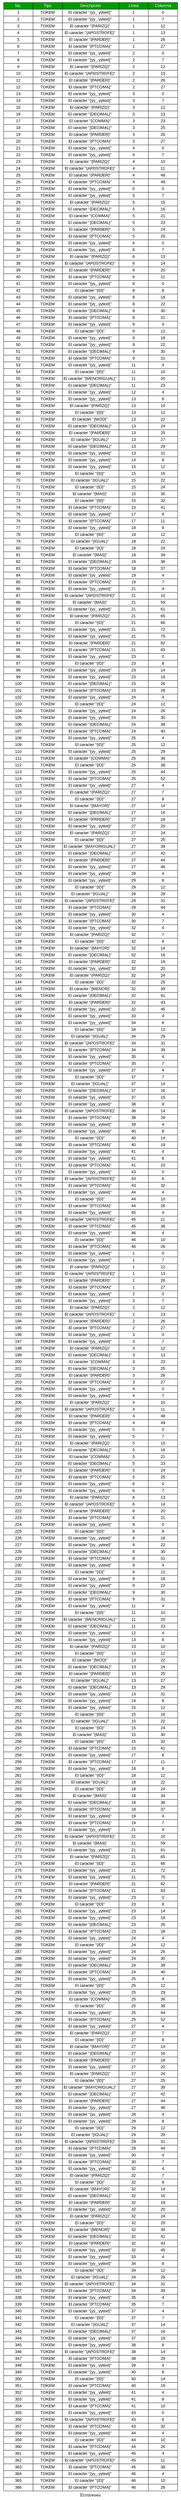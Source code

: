 digraph Tokems {node[shape=none fontname="Arial"];label="Erroreses";table[label=<<table border="0" cellborder="1" cellspacing="0" cellpadding="3"><tr><td bgcolor="#009900" width="100"><font color="#FFFFFF">No.</font></td><td bgcolor="#009900" width="100"><font color="#FFFFFF">Tipo</font></td><td bgcolor="#009900" width="100"><font color="#FFFFFF">Descripción</font></td><td bgcolor="#009900" width="100"><font color="#FFFFFF">Línea</font></td><td bgcolor="#009900" width="100"><font color="#FFFFFF">Columna</font></td></tr> <tr><td bgcolor="white">1</td><td bgcolor="white">TOKEM</td><td bgcolor="white">El caracter "{yy_.yytext}" </td><td bgcolor="white">1</td><td bgcolor="white">0</td></tr>
<tr><td bgcolor="white">2</td><td bgcolor="white">TOKEM</td><td bgcolor="white">El caracter "{yy_.yytext}" </td><td bgcolor="white">1</td><td bgcolor="white">7</td></tr>
<tr><td bgcolor="white">3</td><td bgcolor="white">TOKEM</td><td bgcolor="white">El caracter "{PARIZQ}" </td><td bgcolor="white">1</td><td bgcolor="white">12</td></tr>
<tr><td bgcolor="white">4</td><td bgcolor="white">TOKEM</td><td bgcolor="white">El caracter "{APOSTROFE}" </td><td bgcolor="white">1</td><td bgcolor="white">13</td></tr>
<tr><td bgcolor="white">5</td><td bgcolor="white">TOKEM</td><td bgcolor="white">El caracter "{PARDER}" </td><td bgcolor="white">1</td><td bgcolor="white">26</td></tr>
<tr><td bgcolor="white">6</td><td bgcolor="white">TOKEM</td><td bgcolor="white">El caracter "{PTCOMA}" </td><td bgcolor="white">1</td><td bgcolor="white">27</td></tr>
<tr><td bgcolor="white">7</td><td bgcolor="white">TOKEM</td><td bgcolor="white">El caracter "{yy_.yytext}" </td><td bgcolor="white">2</td><td bgcolor="white">0</td></tr>
<tr><td bgcolor="white">8</td><td bgcolor="white">TOKEM</td><td bgcolor="white">El caracter "{yy_.yytext}" </td><td bgcolor="white">2</td><td bgcolor="white">7</td></tr>
<tr><td bgcolor="white">9</td><td bgcolor="white">TOKEM</td><td bgcolor="white">El caracter "{PARIZQ}" </td><td bgcolor="white">2</td><td bgcolor="white">12</td></tr>
<tr><td bgcolor="white">10</td><td bgcolor="white">TOKEM</td><td bgcolor="white">El caracter "{APOSTROFE}" </td><td bgcolor="white">2</td><td bgcolor="white">13</td></tr>
<tr><td bgcolor="white">11</td><td bgcolor="white">TOKEM</td><td bgcolor="white">El caracter "{PARDER}" </td><td bgcolor="white">2</td><td bgcolor="white">26</td></tr>
<tr><td bgcolor="white">12</td><td bgcolor="white">TOKEM</td><td bgcolor="white">El caracter "{PTCOMA}" </td><td bgcolor="white">2</td><td bgcolor="white">27</td></tr>
<tr><td bgcolor="white">13</td><td bgcolor="white">TOKEM</td><td bgcolor="white">El caracter "{yy_.yytext}" </td><td bgcolor="white">3</td><td bgcolor="white">0</td></tr>
<tr><td bgcolor="white">14</td><td bgcolor="white">TOKEM</td><td bgcolor="white">El caracter "{yy_.yytext}" </td><td bgcolor="white">3</td><td bgcolor="white">7</td></tr>
<tr><td bgcolor="white">15</td><td bgcolor="white">TOKEM</td><td bgcolor="white">El caracter "{PARIZQ}" </td><td bgcolor="white">3</td><td bgcolor="white">12</td></tr>
<tr><td bgcolor="white">16</td><td bgcolor="white">TOKEM</td><td bgcolor="white">El caracter "{DECIMAL}" </td><td bgcolor="white">3</td><td bgcolor="white">13</td></tr>
<tr><td bgcolor="white">17</td><td bgcolor="white">TOKEM</td><td bgcolor="white">El caracter "{COMMA}" </td><td bgcolor="white">3</td><td bgcolor="white">23</td></tr>
<tr><td bgcolor="white">18</td><td bgcolor="white">TOKEM</td><td bgcolor="white">El caracter "{DECIMAL}" </td><td bgcolor="white">3</td><td bgcolor="white">25</td></tr>
<tr><td bgcolor="white">19</td><td bgcolor="white">TOKEM</td><td bgcolor="white">El caracter "{PARDER}" </td><td bgcolor="white">3</td><td bgcolor="white">26</td></tr>
<tr><td bgcolor="white">20</td><td bgcolor="white">TOKEM</td><td bgcolor="white">El caracter "{PTCOMA}" </td><td bgcolor="white">3</td><td bgcolor="white">27</td></tr>
<tr><td bgcolor="white">21</td><td bgcolor="white">TOKEM</td><td bgcolor="white">El caracter "{yy_.yytext}" </td><td bgcolor="white">4</td><td bgcolor="white">0</td></tr>
<tr><td bgcolor="white">22</td><td bgcolor="white">TOKEM</td><td bgcolor="white">El caracter "{yy_.yytext}" </td><td bgcolor="white">4</td><td bgcolor="white">7</td></tr>
<tr><td bgcolor="white">23</td><td bgcolor="white">TOKEM</td><td bgcolor="white">El caracter "{PARIZQ}" </td><td bgcolor="white">4</td><td bgcolor="white">10</td></tr>
<tr><td bgcolor="white">24</td><td bgcolor="white">TOKEM</td><td bgcolor="white">El caracter "{APOSTROFE}" </td><td bgcolor="white">4</td><td bgcolor="white">11</td></tr>
<tr><td bgcolor="white">25</td><td bgcolor="white">TOKEM</td><td bgcolor="white">El caracter "{PARDER}" </td><td bgcolor="white">4</td><td bgcolor="white">48</td></tr>
<tr><td bgcolor="white">26</td><td bgcolor="white">TOKEM</td><td bgcolor="white">El caracter "{PTCOMA}" </td><td bgcolor="white">4</td><td bgcolor="white">49</td></tr>
<tr><td bgcolor="white">27</td><td bgcolor="white">TOKEM</td><td bgcolor="white">El caracter "{yy_.yytext}" </td><td bgcolor="white">5</td><td bgcolor="white">0</td></tr>
<tr><td bgcolor="white">28</td><td bgcolor="white">TOKEM</td><td bgcolor="white">El caracter "{yy_.yytext}" </td><td bgcolor="white">5</td><td bgcolor="white">7</td></tr>
<tr><td bgcolor="white">29</td><td bgcolor="white">TOKEM</td><td bgcolor="white">El caracter "{PARIZQ}" </td><td bgcolor="white">5</td><td bgcolor="white">15</td></tr>
<tr><td bgcolor="white">30</td><td bgcolor="white">TOKEM</td><td bgcolor="white">El caracter "{DECIMAL}" </td><td bgcolor="white">5</td><td bgcolor="white">16</td></tr>
<tr><td bgcolor="white">31</td><td bgcolor="white">TOKEM</td><td bgcolor="white">El caracter "{COMMA}" </td><td bgcolor="white">5</td><td bgcolor="white">21</td></tr>
<tr><td bgcolor="white">32</td><td bgcolor="white">TOKEM</td><td bgcolor="white">El caracter "{DECIMAL}" </td><td bgcolor="white">5</td><td bgcolor="white">23</td></tr>
<tr><td bgcolor="white">33</td><td bgcolor="white">TOKEM</td><td bgcolor="white">El caracter "{PARDER}" </td><td bgcolor="white">5</td><td bgcolor="white">24</td></tr>
<tr><td bgcolor="white">34</td><td bgcolor="white">TOKEM</td><td bgcolor="white">El caracter "{PTCOMA}" </td><td bgcolor="white">5</td><td bgcolor="white">25</td></tr>
<tr><td bgcolor="white">35</td><td bgcolor="white">TOKEM</td><td bgcolor="white">El caracter "{yy_.yytext}" </td><td bgcolor="white">6</td><td bgcolor="white">0</td></tr>
<tr><td bgcolor="white">36</td><td bgcolor="white">TOKEM</td><td bgcolor="white">El caracter "{yy_.yytext}" </td><td bgcolor="white">6</td><td bgcolor="white">7</td></tr>
<tr><td bgcolor="white">37</td><td bgcolor="white">TOKEM</td><td bgcolor="white">El caracter "{PARIZQ}" </td><td bgcolor="white">6</td><td bgcolor="white">13</td></tr>
<tr><td bgcolor="white">38</td><td bgcolor="white">TOKEM</td><td bgcolor="white">El caracter "{APOSTROFE}" </td><td bgcolor="white">6</td><td bgcolor="white">14</td></tr>
<tr><td bgcolor="white">39</td><td bgcolor="white">TOKEM</td><td bgcolor="white">El caracter "{PARDER}" </td><td bgcolor="white">6</td><td bgcolor="white">20</td></tr>
<tr><td bgcolor="white">40</td><td bgcolor="white">TOKEM</td><td bgcolor="white">El caracter "{PTCOMA}" </td><td bgcolor="white">6</td><td bgcolor="white">21</td></tr>
<tr><td bgcolor="white">41</td><td bgcolor="white">TOKEM</td><td bgcolor="white">El caracter "{yy_.yytext}" </td><td bgcolor="white">8</td><td bgcolor="white">0</td></tr>
<tr><td bgcolor="white">42</td><td bgcolor="white">TOKEM</td><td bgcolor="white">El caracter "{ID}" </td><td bgcolor="white">8</td><td bgcolor="white">8</td></tr>
<tr><td bgcolor="white">43</td><td bgcolor="white">TOKEM</td><td bgcolor="white">El caracter "{yy_.yytext}" </td><td bgcolor="white">8</td><td bgcolor="white">18</td></tr>
<tr><td bgcolor="white">44</td><td bgcolor="white">TOKEM</td><td bgcolor="white">El caracter "{yy_.yytext}" </td><td bgcolor="white">8</td><td bgcolor="white">22</td></tr>
<tr><td bgcolor="white">45</td><td bgcolor="white">TOKEM</td><td bgcolor="white">El caracter "{DECIMAL}" </td><td bgcolor="white">8</td><td bgcolor="white">30</td></tr>
<tr><td bgcolor="white">46</td><td bgcolor="white">TOKEM</td><td bgcolor="white">El caracter "{PTCOMA}" </td><td bgcolor="white">8</td><td bgcolor="white">31</td></tr>
<tr><td bgcolor="white">47</td><td bgcolor="white">TOKEM</td><td bgcolor="white">El caracter "{yy_.yytext}" </td><td bgcolor="white">9</td><td bgcolor="white">4</td></tr>
<tr><td bgcolor="white">48</td><td bgcolor="white">TOKEM</td><td bgcolor="white">El caracter "{ID}" </td><td bgcolor="white">9</td><td bgcolor="white">12</td></tr>
<tr><td bgcolor="white">49</td><td bgcolor="white">TOKEM</td><td bgcolor="white">El caracter "{yy_.yytext}" </td><td bgcolor="white">9</td><td bgcolor="white">18</td></tr>
<tr><td bgcolor="white">50</td><td bgcolor="white">TOKEM</td><td bgcolor="white">El caracter "{yy_.yytext}" </td><td bgcolor="white">9</td><td bgcolor="white">22</td></tr>
<tr><td bgcolor="white">51</td><td bgcolor="white">TOKEM</td><td bgcolor="white">El caracter "{DECIMAL}" </td><td bgcolor="white">9</td><td bgcolor="white">30</td></tr>
<tr><td bgcolor="white">52</td><td bgcolor="white">TOKEM</td><td bgcolor="white">El caracter "{PTCOMA}" </td><td bgcolor="white">9</td><td bgcolor="white">31</td></tr>
<tr><td bgcolor="white">53</td><td bgcolor="white">TOKEM</td><td bgcolor="white">El caracter "{yy_.yytext}" </td><td bgcolor="white">11</td><td bgcolor="white">4</td></tr>
<tr><td bgcolor="white">54</td><td bgcolor="white">TOKEM</td><td bgcolor="white">El caracter "{ID}" </td><td bgcolor="white">11</td><td bgcolor="white">10</td></tr>
<tr><td bgcolor="white">55</td><td bgcolor="white">TOKEM</td><td bgcolor="white">El caracter "{MENORIGUAL}" </td><td bgcolor="white">11</td><td bgcolor="white">20</td></tr>
<tr><td bgcolor="white">56</td><td bgcolor="white">TOKEM</td><td bgcolor="white">El caracter "{DECIMAL}" </td><td bgcolor="white">11</td><td bgcolor="white">23</td></tr>
<tr><td bgcolor="white">57</td><td bgcolor="white">TOKEM</td><td bgcolor="white">El caracter "{yy_.yytext}" </td><td bgcolor="white">12</td><td bgcolor="white">4</td></tr>
<tr><td bgcolor="white">58</td><td bgcolor="white">TOKEM</td><td bgcolor="white">El caracter "{yy_.yytext}" </td><td bgcolor="white">13</td><td bgcolor="white">8</td></tr>
<tr><td bgcolor="white">59</td><td bgcolor="white">TOKEM</td><td bgcolor="white">El caracter "{PARIZQ}" </td><td bgcolor="white">13</td><td bgcolor="white">10</td></tr>
<tr><td bgcolor="white">60</td><td bgcolor="white">TOKEM</td><td bgcolor="white">El caracter "{ID}" </td><td bgcolor="white">13</td><td bgcolor="white">12</td></tr>
<tr><td bgcolor="white">61</td><td bgcolor="white">TOKEM</td><td bgcolor="white">El caracter "{MOD}" </td><td bgcolor="white">13</td><td bgcolor="white">22</td></tr>
<tr><td bgcolor="white">62</td><td bgcolor="white">TOKEM</td><td bgcolor="white">El caracter "{DECIMAL}" </td><td bgcolor="white">13</td><td bgcolor="white">24</td></tr>
<tr><td bgcolor="white">63</td><td bgcolor="white">TOKEM</td><td bgcolor="white">El caracter "{PARDER}" </td><td bgcolor="white">13</td><td bgcolor="white">25</td></tr>
<tr><td bgcolor="white">64</td><td bgcolor="white">TOKEM</td><td bgcolor="white">El caracter "{IGUAL}" </td><td bgcolor="white">13</td><td bgcolor="white">27</td></tr>
<tr><td bgcolor="white">65</td><td bgcolor="white">TOKEM</td><td bgcolor="white">El caracter "{DECIMAL}" </td><td bgcolor="white">13</td><td bgcolor="white">29</td></tr>
<tr><td bgcolor="white">66</td><td bgcolor="white">TOKEM</td><td bgcolor="white">El caracter "{yy_.yytext}" </td><td bgcolor="white">13</td><td bgcolor="white">31</td></tr>
<tr><td bgcolor="white">67</td><td bgcolor="white">TOKEM</td><td bgcolor="white">El caracter "{yy_.yytext}" </td><td bgcolor="white">14</td><td bgcolor="white">8</td></tr>
<tr><td bgcolor="white">68</td><td bgcolor="white">TOKEM</td><td bgcolor="white">El caracter "{yy_.yytext}" </td><td bgcolor="white">15</td><td bgcolor="white">12</td></tr>
<tr><td bgcolor="white">69</td><td bgcolor="white">TOKEM</td><td bgcolor="white">El caracter "{ID}" </td><td bgcolor="white">15</td><td bgcolor="white">16</td></tr>
<tr><td bgcolor="white">70</td><td bgcolor="white">TOKEM</td><td bgcolor="white">El caracter "{IGUAL}" </td><td bgcolor="white">15</td><td bgcolor="white">22</td></tr>
<tr><td bgcolor="white">71</td><td bgcolor="white">TOKEM</td><td bgcolor="white">El caracter "{ID}" </td><td bgcolor="white">15</td><td bgcolor="white">24</td></tr>
<tr><td bgcolor="white">72</td><td bgcolor="white">TOKEM</td><td bgcolor="white">El caracter "{MAS}" </td><td bgcolor="white">15</td><td bgcolor="white">30</td></tr>
<tr><td bgcolor="white">73</td><td bgcolor="white">TOKEM</td><td bgcolor="white">El caracter "{ID}" </td><td bgcolor="white">15</td><td bgcolor="white">32</td></tr>
<tr><td bgcolor="white">74</td><td bgcolor="white">TOKEM</td><td bgcolor="white">El caracter "{PTCOMA}" </td><td bgcolor="white">15</td><td bgcolor="white">41</td></tr>
<tr><td bgcolor="white">75</td><td bgcolor="white">TOKEM</td><td bgcolor="white">El caracter "{yy_.yytext}" </td><td bgcolor="white">17</td><td bgcolor="white">8</td></tr>
<tr><td bgcolor="white">76</td><td bgcolor="white">TOKEM</td><td bgcolor="white">El caracter "{PTCOMA}" </td><td bgcolor="white">17</td><td bgcolor="white">11</td></tr>
<tr><td bgcolor="white">77</td><td bgcolor="white">TOKEM</td><td bgcolor="white">El caracter "{yy_.yytext}" </td><td bgcolor="white">18</td><td bgcolor="white">8</td></tr>
<tr><td bgcolor="white">78</td><td bgcolor="white">TOKEM</td><td bgcolor="white">El caracter "{ID}" </td><td bgcolor="white">18</td><td bgcolor="white">12</td></tr>
<tr><td bgcolor="white">79</td><td bgcolor="white">TOKEM</td><td bgcolor="white">El caracter "{IGUAL}" </td><td bgcolor="white">18</td><td bgcolor="white">22</td></tr>
<tr><td bgcolor="white">80</td><td bgcolor="white">TOKEM</td><td bgcolor="white">El caracter "{ID}" </td><td bgcolor="white">18</td><td bgcolor="white">24</td></tr>
<tr><td bgcolor="white">81</td><td bgcolor="white">TOKEM</td><td bgcolor="white">El caracter "{MAS}" </td><td bgcolor="white">18</td><td bgcolor="white">34</td></tr>
<tr><td bgcolor="white">82</td><td bgcolor="white">TOKEM</td><td bgcolor="white">El caracter "{DECIMAL}" </td><td bgcolor="white">18</td><td bgcolor="white">36</td></tr>
<tr><td bgcolor="white">83</td><td bgcolor="white">TOKEM</td><td bgcolor="white">El caracter "{PTCOMA}" </td><td bgcolor="white">18</td><td bgcolor="white">37</td></tr>
<tr><td bgcolor="white">84</td><td bgcolor="white">TOKEM</td><td bgcolor="white">El caracter "{yy_.yytext}" </td><td bgcolor="white">19</td><td bgcolor="white">4</td></tr>
<tr><td bgcolor="white">85</td><td bgcolor="white">TOKEM</td><td bgcolor="white">El caracter "{PTCOMA}" </td><td bgcolor="white">19</td><td bgcolor="white">7</td></tr>
<tr><td bgcolor="white">86</td><td bgcolor="white">TOKEM</td><td bgcolor="white">El caracter "{yy_.yytext}" </td><td bgcolor="white">21</td><td bgcolor="white">4</td></tr>
<tr><td bgcolor="white">87</td><td bgcolor="white">TOKEM</td><td bgcolor="white">El caracter "{APOSTROFE}" </td><td bgcolor="white">21</td><td bgcolor="white">10</td></tr>
<tr><td bgcolor="white">88</td><td bgcolor="white">TOKEM</td><td bgcolor="white">El caracter "{MAS}" </td><td bgcolor="white">21</td><td bgcolor="white">59</td></tr>
<tr><td bgcolor="white">89</td><td bgcolor="white">TOKEM</td><td bgcolor="white">El caracter "{yy_.yytext}" </td><td bgcolor="white">21</td><td bgcolor="white">61</td></tr>
<tr><td bgcolor="white">90</td><td bgcolor="white">TOKEM</td><td bgcolor="white">El caracter "{PARIZQ}" </td><td bgcolor="white">21</td><td bgcolor="white">65</td></tr>
<tr><td bgcolor="white">91</td><td bgcolor="white">TOKEM</td><td bgcolor="white">El caracter "{ID}" </td><td bgcolor="white">21</td><td bgcolor="white">66</td></tr>
<tr><td bgcolor="white">92</td><td bgcolor="white">TOKEM</td><td bgcolor="white">El caracter "{yy_.yytext}" </td><td bgcolor="white">21</td><td bgcolor="white">72</td></tr>
<tr><td bgcolor="white">93</td><td bgcolor="white">TOKEM</td><td bgcolor="white">El caracter "{yy_.yytext}" </td><td bgcolor="white">21</td><td bgcolor="white">75</td></tr>
<tr><td bgcolor="white">94</td><td bgcolor="white">TOKEM</td><td bgcolor="white">El caracter "{PARDER}" </td><td bgcolor="white">21</td><td bgcolor="white">82</td></tr>
<tr><td bgcolor="white">95</td><td bgcolor="white">TOKEM</td><td bgcolor="white">El caracter "{PTCOMA}" </td><td bgcolor="white">21</td><td bgcolor="white">83</td></tr>
<tr><td bgcolor="white">96</td><td bgcolor="white">TOKEM</td><td bgcolor="white">El caracter "{yy_.yytext}" </td><td bgcolor="white">23</td><td bgcolor="white">0</td></tr>
<tr><td bgcolor="white">97</td><td bgcolor="white">TOKEM</td><td bgcolor="white">El caracter "{ID}" </td><td bgcolor="white">23</td><td bgcolor="white">8</td></tr>
<tr><td bgcolor="white">98</td><td bgcolor="white">TOKEM</td><td bgcolor="white">El caracter "{yy_.yytext}" </td><td bgcolor="white">23</td><td bgcolor="white">14</td></tr>
<tr><td bgcolor="white">99</td><td bgcolor="white">TOKEM</td><td bgcolor="white">El caracter "{yy_.yytext}" </td><td bgcolor="white">23</td><td bgcolor="white">18</td></tr>
<tr><td bgcolor="white">100</td><td bgcolor="white">TOKEM</td><td bgcolor="white">El caracter "{DECIMAL}" </td><td bgcolor="white">23</td><td bgcolor="white">26</td></tr>
<tr><td bgcolor="white">101</td><td bgcolor="white">TOKEM</td><td bgcolor="white">El caracter "{PTCOMA}" </td><td bgcolor="white">23</td><td bgcolor="white">28</td></tr>
<tr><td bgcolor="white">102</td><td bgcolor="white">TOKEM</td><td bgcolor="white">El caracter "{yy_.yytext}" </td><td bgcolor="white">24</td><td bgcolor="white">4</td></tr>
<tr><td bgcolor="white">103</td><td bgcolor="white">TOKEM</td><td bgcolor="white">El caracter "{ID}" </td><td bgcolor="white">24</td><td bgcolor="white">12</td></tr>
<tr><td bgcolor="white">104</td><td bgcolor="white">TOKEM</td><td bgcolor="white">El caracter "{yy_.yytext}" </td><td bgcolor="white">24</td><td bgcolor="white">26</td></tr>
<tr><td bgcolor="white">105</td><td bgcolor="white">TOKEM</td><td bgcolor="white">El caracter "{yy_.yytext}" </td><td bgcolor="white">24</td><td bgcolor="white">30</td></tr>
<tr><td bgcolor="white">106</td><td bgcolor="white">TOKEM</td><td bgcolor="white">El caracter "{DECIMAL}" </td><td bgcolor="white">24</td><td bgcolor="white">38</td></tr>
<tr><td bgcolor="white">107</td><td bgcolor="white">TOKEM</td><td bgcolor="white">El caracter "{PTCOMA}" </td><td bgcolor="white">24</td><td bgcolor="white">40</td></tr>
<tr><td bgcolor="white">108</td><td bgcolor="white">TOKEM</td><td bgcolor="white">El caracter "{yy_.yytext}" </td><td bgcolor="white">25</td><td bgcolor="white">4</td></tr>
<tr><td bgcolor="white">109</td><td bgcolor="white">TOKEM</td><td bgcolor="white">El caracter "{ID}" </td><td bgcolor="white">25</td><td bgcolor="white">12</td></tr>
<tr><td bgcolor="white">110</td><td bgcolor="white">TOKEM</td><td bgcolor="white">El caracter "{yy_.yytext}" </td><td bgcolor="white">25</td><td bgcolor="white">29</td></tr>
<tr><td bgcolor="white">111</td><td bgcolor="white">TOKEM</td><td bgcolor="white">El caracter "{COMMA}" </td><td bgcolor="white">25</td><td bgcolor="white">36</td></tr>
<tr><td bgcolor="white">112</td><td bgcolor="white">TOKEM</td><td bgcolor="white">El caracter "{ID}" </td><td bgcolor="white">25</td><td bgcolor="white">38</td></tr>
<tr><td bgcolor="white">113</td><td bgcolor="white">TOKEM</td><td bgcolor="white">El caracter "{yy_.yytext}" </td><td bgcolor="white">25</td><td bgcolor="white">44</td></tr>
<tr><td bgcolor="white">114</td><td bgcolor="white">TOKEM</td><td bgcolor="white">El caracter "{PTCOMA}" </td><td bgcolor="white">25</td><td bgcolor="white">52</td></tr>
<tr><td bgcolor="white">115</td><td bgcolor="white">TOKEM</td><td bgcolor="white">El caracter "{yy_.yytext}" </td><td bgcolor="white">27</td><td bgcolor="white">4</td></tr>
<tr><td bgcolor="white">116</td><td bgcolor="white">TOKEM</td><td bgcolor="white">El caracter "{PARIZQ}" </td><td bgcolor="white">27</td><td bgcolor="white">7</td></tr>
<tr><td bgcolor="white">117</td><td bgcolor="white">TOKEM</td><td bgcolor="white">El caracter "{ID}" </td><td bgcolor="white">27</td><td bgcolor="white">8</td></tr>
<tr><td bgcolor="white">118</td><td bgcolor="white">TOKEM</td><td bgcolor="white">El caracter "{MAYOR}" </td><td bgcolor="white">27</td><td bgcolor="white">14</td></tr>
<tr><td bgcolor="white">119</td><td bgcolor="white">TOKEM</td><td bgcolor="white">El caracter "{DECIMAL}" </td><td bgcolor="white">27</td><td bgcolor="white">16</td></tr>
<tr><td bgcolor="white">120</td><td bgcolor="white">TOKEM</td><td bgcolor="white">El caracter "{PARDER}" </td><td bgcolor="white">27</td><td bgcolor="white">18</td></tr>
<tr><td bgcolor="white">121</td><td bgcolor="white">TOKEM</td><td bgcolor="white">El caracter "{yy_.yytext}" </td><td bgcolor="white">27</td><td bgcolor="white">20</td></tr>
<tr><td bgcolor="white">122</td><td bgcolor="white">TOKEM</td><td bgcolor="white">El caracter "{PARIZQ}" </td><td bgcolor="white">27</td><td bgcolor="white">24</td></tr>
<tr><td bgcolor="white">123</td><td bgcolor="white">TOKEM</td><td bgcolor="white">El caracter "{ID}" </td><td bgcolor="white">27</td><td bgcolor="white">25</td></tr>
<tr><td bgcolor="white">124</td><td bgcolor="white">TOKEM</td><td bgcolor="white">El caracter "{MAYORIGUAL}" </td><td bgcolor="white">27</td><td bgcolor="white">39</td></tr>
<tr><td bgcolor="white">125</td><td bgcolor="white">TOKEM</td><td bgcolor="white">El caracter "{DECIMAL}" </td><td bgcolor="white">27</td><td bgcolor="white">42</td></tr>
<tr><td bgcolor="white">126</td><td bgcolor="white">TOKEM</td><td bgcolor="white">El caracter "{PARDER}" </td><td bgcolor="white">27</td><td bgcolor="white">44</td></tr>
<tr><td bgcolor="white">127</td><td bgcolor="white">TOKEM</td><td bgcolor="white">El caracter "{yy_.yytext}" </td><td bgcolor="white">27</td><td bgcolor="white">46</td></tr>
<tr><td bgcolor="white">128</td><td bgcolor="white">TOKEM</td><td bgcolor="white">El caracter "{yy_.yytext}" </td><td bgcolor="white">28</td><td bgcolor="white">4</td></tr>
<tr><td bgcolor="white">129</td><td bgcolor="white">TOKEM</td><td bgcolor="white">El caracter "{yy_.yytext}" </td><td bgcolor="white">29</td><td bgcolor="white">8</td></tr>
<tr><td bgcolor="white">130</td><td bgcolor="white">TOKEM</td><td bgcolor="white">El caracter "{ID}" </td><td bgcolor="white">29</td><td bgcolor="white">12</td></tr>
<tr><td bgcolor="white">131</td><td bgcolor="white">TOKEM</td><td bgcolor="white">El caracter "{IGUAL}" </td><td bgcolor="white">29</td><td bgcolor="white">29</td></tr>
<tr><td bgcolor="white">132</td><td bgcolor="white">TOKEM</td><td bgcolor="white">El caracter "{APOSTROFE}" </td><td bgcolor="white">29</td><td bgcolor="white">31</td></tr>
<tr><td bgcolor="white">133</td><td bgcolor="white">TOKEM</td><td bgcolor="white">El caracter "{PTCOMA}" </td><td bgcolor="white">29</td><td bgcolor="white">44</td></tr>
<tr><td bgcolor="white">134</td><td bgcolor="white">TOKEM</td><td bgcolor="white">El caracter "{yy_.yytext}" </td><td bgcolor="white">30</td><td bgcolor="white">4</td></tr>
<tr><td bgcolor="white">135</td><td bgcolor="white">TOKEM</td><td bgcolor="white">El caracter "{PTCOMA}" </td><td bgcolor="white">30</td><td bgcolor="white">7</td></tr>
<tr><td bgcolor="white">136</td><td bgcolor="white">TOKEM</td><td bgcolor="white">El caracter "{yy_.yytext}" </td><td bgcolor="white">32</td><td bgcolor="white">4</td></tr>
<tr><td bgcolor="white">137</td><td bgcolor="white">TOKEM</td><td bgcolor="white">El caracter "{PARIZQ}" </td><td bgcolor="white">32</td><td bgcolor="white">7</td></tr>
<tr><td bgcolor="white">138</td><td bgcolor="white">TOKEM</td><td bgcolor="white">El caracter "{ID}" </td><td bgcolor="white">32</td><td bgcolor="white">8</td></tr>
<tr><td bgcolor="white">139</td><td bgcolor="white">TOKEM</td><td bgcolor="white">El caracter "{MAYOR}" </td><td bgcolor="white">32</td><td bgcolor="white">14</td></tr>
<tr><td bgcolor="white">140</td><td bgcolor="white">TOKEM</td><td bgcolor="white">El caracter "{DECIMAL}" </td><td bgcolor="white">32</td><td bgcolor="white">16</td></tr>
<tr><td bgcolor="white">141</td><td bgcolor="white">TOKEM</td><td bgcolor="white">El caracter "{PARDER}" </td><td bgcolor="white">32</td><td bgcolor="white">19</td></tr>
<tr><td bgcolor="white">142</td><td bgcolor="white">TOKEM</td><td bgcolor="white">El caracter "{yy_.yytext}" </td><td bgcolor="white">32</td><td bgcolor="white">20</td></tr>
<tr><td bgcolor="white">143</td><td bgcolor="white">TOKEM</td><td bgcolor="white">El caracter "{PARIZQ}" </td><td bgcolor="white">32</td><td bgcolor="white">24</td></tr>
<tr><td bgcolor="white">144</td><td bgcolor="white">TOKEM</td><td bgcolor="white">El caracter "{ID}" </td><td bgcolor="white">32</td><td bgcolor="white">25</td></tr>
<tr><td bgcolor="white">145</td><td bgcolor="white">TOKEM</td><td bgcolor="white">El caracter "{MENOR}" </td><td bgcolor="white">32</td><td bgcolor="white">39</td></tr>
<tr><td bgcolor="white">146</td><td bgcolor="white">TOKEM</td><td bgcolor="white">El caracter "{DECIMAL}" </td><td bgcolor="white">32</td><td bgcolor="white">41</td></tr>
<tr><td bgcolor="white">147</td><td bgcolor="white">TOKEM</td><td bgcolor="white">El caracter "{PARDER}" </td><td bgcolor="white">32</td><td bgcolor="white">43</td></tr>
<tr><td bgcolor="white">148</td><td bgcolor="white">TOKEM</td><td bgcolor="white">El caracter "{yy_.yytext}" </td><td bgcolor="white">32</td><td bgcolor="white">45</td></tr>
<tr><td bgcolor="white">149</td><td bgcolor="white">TOKEM</td><td bgcolor="white">El caracter "{yy_.yytext}" </td><td bgcolor="white">33</td><td bgcolor="white">4</td></tr>
<tr><td bgcolor="white">150</td><td bgcolor="white">TOKEM</td><td bgcolor="white">El caracter "{yy_.yytext}" </td><td bgcolor="white">34</td><td bgcolor="white">8</td></tr>
<tr><td bgcolor="white">151</td><td bgcolor="white">TOKEM</td><td bgcolor="white">El caracter "{ID}" </td><td bgcolor="white">34</td><td bgcolor="white">12</td></tr>
<tr><td bgcolor="white">152</td><td bgcolor="white">TOKEM</td><td bgcolor="white">El caracter "{IGUAL}" </td><td bgcolor="white">34</td><td bgcolor="white">29</td></tr>
<tr><td bgcolor="white">153</td><td bgcolor="white">TOKEM</td><td bgcolor="white">El caracter "{APOSTROFE}" </td><td bgcolor="white">34</td><td bgcolor="white">31</td></tr>
<tr><td bgcolor="white">154</td><td bgcolor="white">TOKEM</td><td bgcolor="white">El caracter "{PTCOMA}" </td><td bgcolor="white">34</td><td bgcolor="white">39</td></tr>
<tr><td bgcolor="white">155</td><td bgcolor="white">TOKEM</td><td bgcolor="white">El caracter "{yy_.yytext}" </td><td bgcolor="white">35</td><td bgcolor="white">4</td></tr>
<tr><td bgcolor="white">156</td><td bgcolor="white">TOKEM</td><td bgcolor="white">El caracter "{PTCOMA}" </td><td bgcolor="white">35</td><td bgcolor="white">7</td></tr>
<tr><td bgcolor="white">157</td><td bgcolor="white">TOKEM</td><td bgcolor="white">El caracter "{yy_.yytext}" </td><td bgcolor="white">37</td><td bgcolor="white">4</td></tr>
<tr><td bgcolor="white">158</td><td bgcolor="white">TOKEM</td><td bgcolor="white">El caracter "{ID}" </td><td bgcolor="white">37</td><td bgcolor="white">7</td></tr>
<tr><td bgcolor="white">159</td><td bgcolor="white">TOKEM</td><td bgcolor="white">El caracter "{IGUAL}" </td><td bgcolor="white">37</td><td bgcolor="white">14</td></tr>
<tr><td bgcolor="white">160</td><td bgcolor="white">TOKEM</td><td bgcolor="white">El caracter "{DECIMAL}" </td><td bgcolor="white">37</td><td bgcolor="white">16</td></tr>
<tr><td bgcolor="white">161</td><td bgcolor="white">TOKEM</td><td bgcolor="white">El caracter "{yy_.yytext}" </td><td bgcolor="white">37</td><td bgcolor="white">19</td></tr>
<tr><td bgcolor="white">162</td><td bgcolor="white">TOKEM</td><td bgcolor="white">El caracter "{yy_.yytext}" </td><td bgcolor="white">38</td><td bgcolor="white">8</td></tr>
<tr><td bgcolor="white">163</td><td bgcolor="white">TOKEM</td><td bgcolor="white">El caracter "{APOSTROFE}" </td><td bgcolor="white">38</td><td bgcolor="white">14</td></tr>
<tr><td bgcolor="white">164</td><td bgcolor="white">TOKEM</td><td bgcolor="white">El caracter "{PTCOMA}" </td><td bgcolor="white">38</td><td bgcolor="white">29</td></tr>
<tr><td bgcolor="white">165</td><td bgcolor="white">TOKEM</td><td bgcolor="white">El caracter "{yy_.yytext}" </td><td bgcolor="white">39</td><td bgcolor="white">4</td></tr>
<tr><td bgcolor="white">166</td><td bgcolor="white">TOKEM</td><td bgcolor="white">El caracter "{yy_.yytext}" </td><td bgcolor="white">40</td><td bgcolor="white">8</td></tr>
<tr><td bgcolor="white">167</td><td bgcolor="white">TOKEM</td><td bgcolor="white">El caracter "{ID}" </td><td bgcolor="white">40</td><td bgcolor="white">14</td></tr>
<tr><td bgcolor="white">168</td><td bgcolor="white">TOKEM</td><td bgcolor="white">El caracter "{PTCOMA}" </td><td bgcolor="white">40</td><td bgcolor="white">19</td></tr>
<tr><td bgcolor="white">169</td><td bgcolor="white">TOKEM</td><td bgcolor="white">El caracter "{yy_.yytext}" </td><td bgcolor="white">41</td><td bgcolor="white">4</td></tr>
<tr><td bgcolor="white">170</td><td bgcolor="white">TOKEM</td><td bgcolor="white">El caracter "{yy_.yytext}" </td><td bgcolor="white">41</td><td bgcolor="white">8</td></tr>
<tr><td bgcolor="white">171</td><td bgcolor="white">TOKEM</td><td bgcolor="white">El caracter "{PTCOMA}" </td><td bgcolor="white">41</td><td bgcolor="white">10</td></tr>
<tr><td bgcolor="white">172</td><td bgcolor="white">TOKEM</td><td bgcolor="white">El caracter "{yy_.yytext}" </td><td bgcolor="white">43</td><td bgcolor="white">0</td></tr>
<tr><td bgcolor="white">173</td><td bgcolor="white">TOKEM</td><td bgcolor="white">El caracter "{APOSTROFE}" </td><td bgcolor="white">43</td><td bgcolor="white">6</td></tr>
<tr><td bgcolor="white">174</td><td bgcolor="white">TOKEM</td><td bgcolor="white">El caracter "{PTCOMA}" </td><td bgcolor="white">43</td><td bgcolor="white">32</td></tr>
<tr><td bgcolor="white">175</td><td bgcolor="white">TOKEM</td><td bgcolor="white">El caracter "{yy_.yytext}" </td><td bgcolor="white">44</td><td bgcolor="white">4</td></tr>
<tr><td bgcolor="white">176</td><td bgcolor="white">TOKEM</td><td bgcolor="white">El caracter "{ID}" </td><td bgcolor="white">44</td><td bgcolor="white">10</td></tr>
<tr><td bgcolor="white">177</td><td bgcolor="white">TOKEM</td><td bgcolor="white">El caracter "{PTCOMA}" </td><td bgcolor="white">44</td><td bgcolor="white">26</td></tr>
<tr><td bgcolor="white">178</td><td bgcolor="white">TOKEM</td><td bgcolor="white">El caracter "{yy_.yytext}" </td><td bgcolor="white">45</td><td bgcolor="white">4</td></tr>
<tr><td bgcolor="white">179</td><td bgcolor="white">TOKEM</td><td bgcolor="white">El caracter "{APOSTROFE}" </td><td bgcolor="white">45</td><td bgcolor="white">11</td></tr>
<tr><td bgcolor="white">180</td><td bgcolor="white">TOKEM</td><td bgcolor="white">El caracter "{PTCOMA}" </td><td bgcolor="white">45</td><td bgcolor="white">38</td></tr>
<tr><td bgcolor="white">181</td><td bgcolor="white">TOKEM</td><td bgcolor="white">El caracter "{yy_.yytext}" </td><td bgcolor="white">46</td><td bgcolor="white">4</td></tr>
<tr><td bgcolor="white">182</td><td bgcolor="white">TOKEM</td><td bgcolor="white">El caracter "{ID}" </td><td bgcolor="white">46</td><td bgcolor="white">10</td></tr>
<tr><td bgcolor="white">183</td><td bgcolor="white">TOKEM</td><td bgcolor="white">El caracter "{PTCOMA}" </td><td bgcolor="white">46</td><td bgcolor="white">26</td></tr>
<tr><td bgcolor="white">184</td><td bgcolor="white">TOKEM</td><td bgcolor="white">El caracter "{yy_.yytext}" </td><td bgcolor="white">1</td><td bgcolor="white">0</td></tr>
<tr><td bgcolor="white">185</td><td bgcolor="white">TOKEM</td><td bgcolor="white">El caracter "{yy_.yytext}" </td><td bgcolor="white">1</td><td bgcolor="white">7</td></tr>
<tr><td bgcolor="white">186</td><td bgcolor="white">TOKEM</td><td bgcolor="white">El caracter "{PARIZQ}" </td><td bgcolor="white">1</td><td bgcolor="white">12</td></tr>
<tr><td bgcolor="white">187</td><td bgcolor="white">TOKEM</td><td bgcolor="white">El caracter "{APOSTROFE}" </td><td bgcolor="white">1</td><td bgcolor="white">13</td></tr>
<tr><td bgcolor="white">188</td><td bgcolor="white">TOKEM</td><td bgcolor="white">El caracter "{PARDER}" </td><td bgcolor="white">1</td><td bgcolor="white">26</td></tr>
<tr><td bgcolor="white">189</td><td bgcolor="white">TOKEM</td><td bgcolor="white">El caracter "{PTCOMA}" </td><td bgcolor="white">1</td><td bgcolor="white">27</td></tr>
<tr><td bgcolor="white">190</td><td bgcolor="white">TOKEM</td><td bgcolor="white">El caracter "{yy_.yytext}" </td><td bgcolor="white">2</td><td bgcolor="white">0</td></tr>
<tr><td bgcolor="white">191</td><td bgcolor="white">TOKEM</td><td bgcolor="white">El caracter "{yy_.yytext}" </td><td bgcolor="white">2</td><td bgcolor="white">7</td></tr>
<tr><td bgcolor="white">192</td><td bgcolor="white">TOKEM</td><td bgcolor="white">El caracter "{PARIZQ}" </td><td bgcolor="white">2</td><td bgcolor="white">12</td></tr>
<tr><td bgcolor="white">193</td><td bgcolor="white">TOKEM</td><td bgcolor="white">El caracter "{APOSTROFE}" </td><td bgcolor="white">2</td><td bgcolor="white">13</td></tr>
<tr><td bgcolor="white">194</td><td bgcolor="white">TOKEM</td><td bgcolor="white">El caracter "{PARDER}" </td><td bgcolor="white">2</td><td bgcolor="white">26</td></tr>
<tr><td bgcolor="white">195</td><td bgcolor="white">TOKEM</td><td bgcolor="white">El caracter "{PTCOMA}" </td><td bgcolor="white">2</td><td bgcolor="white">27</td></tr>
<tr><td bgcolor="white">196</td><td bgcolor="white">TOKEM</td><td bgcolor="white">El caracter "{yy_.yytext}" </td><td bgcolor="white">3</td><td bgcolor="white">0</td></tr>
<tr><td bgcolor="white">197</td><td bgcolor="white">TOKEM</td><td bgcolor="white">El caracter "{yy_.yytext}" </td><td bgcolor="white">3</td><td bgcolor="white">7</td></tr>
<tr><td bgcolor="white">198</td><td bgcolor="white">TOKEM</td><td bgcolor="white">El caracter "{PARIZQ}" </td><td bgcolor="white">3</td><td bgcolor="white">12</td></tr>
<tr><td bgcolor="white">199</td><td bgcolor="white">TOKEM</td><td bgcolor="white">El caracter "{DECIMAL}" </td><td bgcolor="white">3</td><td bgcolor="white">13</td></tr>
<tr><td bgcolor="white">200</td><td bgcolor="white">TOKEM</td><td bgcolor="white">El caracter "{COMMA}" </td><td bgcolor="white">3</td><td bgcolor="white">23</td></tr>
<tr><td bgcolor="white">201</td><td bgcolor="white">TOKEM</td><td bgcolor="white">El caracter "{DECIMAL}" </td><td bgcolor="white">3</td><td bgcolor="white">25</td></tr>
<tr><td bgcolor="white">202</td><td bgcolor="white">TOKEM</td><td bgcolor="white">El caracter "{PARDER}" </td><td bgcolor="white">3</td><td bgcolor="white">26</td></tr>
<tr><td bgcolor="white">203</td><td bgcolor="white">TOKEM</td><td bgcolor="white">El caracter "{PTCOMA}" </td><td bgcolor="white">3</td><td bgcolor="white">27</td></tr>
<tr><td bgcolor="white">204</td><td bgcolor="white">TOKEM</td><td bgcolor="white">El caracter "{yy_.yytext}" </td><td bgcolor="white">4</td><td bgcolor="white">0</td></tr>
<tr><td bgcolor="white">205</td><td bgcolor="white">TOKEM</td><td bgcolor="white">El caracter "{yy_.yytext}" </td><td bgcolor="white">4</td><td bgcolor="white">7</td></tr>
<tr><td bgcolor="white">206</td><td bgcolor="white">TOKEM</td><td bgcolor="white">El caracter "{PARIZQ}" </td><td bgcolor="white">4</td><td bgcolor="white">10</td></tr>
<tr><td bgcolor="white">207</td><td bgcolor="white">TOKEM</td><td bgcolor="white">El caracter "{APOSTROFE}" </td><td bgcolor="white">4</td><td bgcolor="white">11</td></tr>
<tr><td bgcolor="white">208</td><td bgcolor="white">TOKEM</td><td bgcolor="white">El caracter "{PARDER}" </td><td bgcolor="white">4</td><td bgcolor="white">48</td></tr>
<tr><td bgcolor="white">209</td><td bgcolor="white">TOKEM</td><td bgcolor="white">El caracter "{PTCOMA}" </td><td bgcolor="white">4</td><td bgcolor="white">49</td></tr>
<tr><td bgcolor="white">210</td><td bgcolor="white">TOKEM</td><td bgcolor="white">El caracter "{yy_.yytext}" </td><td bgcolor="white">5</td><td bgcolor="white">0</td></tr>
<tr><td bgcolor="white">211</td><td bgcolor="white">TOKEM</td><td bgcolor="white">El caracter "{yy_.yytext}" </td><td bgcolor="white">5</td><td bgcolor="white">7</td></tr>
<tr><td bgcolor="white">212</td><td bgcolor="white">TOKEM</td><td bgcolor="white">El caracter "{PARIZQ}" </td><td bgcolor="white">5</td><td bgcolor="white">15</td></tr>
<tr><td bgcolor="white">213</td><td bgcolor="white">TOKEM</td><td bgcolor="white">El caracter "{DECIMAL}" </td><td bgcolor="white">5</td><td bgcolor="white">16</td></tr>
<tr><td bgcolor="white">214</td><td bgcolor="white">TOKEM</td><td bgcolor="white">El caracter "{COMMA}" </td><td bgcolor="white">5</td><td bgcolor="white">21</td></tr>
<tr><td bgcolor="white">215</td><td bgcolor="white">TOKEM</td><td bgcolor="white">El caracter "{DECIMAL}" </td><td bgcolor="white">5</td><td bgcolor="white">23</td></tr>
<tr><td bgcolor="white">216</td><td bgcolor="white">TOKEM</td><td bgcolor="white">El caracter "{PARDER}" </td><td bgcolor="white">5</td><td bgcolor="white">24</td></tr>
<tr><td bgcolor="white">217</td><td bgcolor="white">TOKEM</td><td bgcolor="white">El caracter "{PTCOMA}" </td><td bgcolor="white">5</td><td bgcolor="white">25</td></tr>
<tr><td bgcolor="white">218</td><td bgcolor="white">TOKEM</td><td bgcolor="white">El caracter "{yy_.yytext}" </td><td bgcolor="white">6</td><td bgcolor="white">0</td></tr>
<tr><td bgcolor="white">219</td><td bgcolor="white">TOKEM</td><td bgcolor="white">El caracter "{yy_.yytext}" </td><td bgcolor="white">6</td><td bgcolor="white">7</td></tr>
<tr><td bgcolor="white">220</td><td bgcolor="white">TOKEM</td><td bgcolor="white">El caracter "{PARIZQ}" </td><td bgcolor="white">6</td><td bgcolor="white">13</td></tr>
<tr><td bgcolor="white">221</td><td bgcolor="white">TOKEM</td><td bgcolor="white">El caracter "{APOSTROFE}" </td><td bgcolor="white">6</td><td bgcolor="white">14</td></tr>
<tr><td bgcolor="white">222</td><td bgcolor="white">TOKEM</td><td bgcolor="white">El caracter "{PARDER}" </td><td bgcolor="white">6</td><td bgcolor="white">20</td></tr>
<tr><td bgcolor="white">223</td><td bgcolor="white">TOKEM</td><td bgcolor="white">El caracter "{PTCOMA}" </td><td bgcolor="white">6</td><td bgcolor="white">21</td></tr>
<tr><td bgcolor="white">224</td><td bgcolor="white">TOKEM</td><td bgcolor="white">El caracter "{yy_.yytext}" </td><td bgcolor="white">8</td><td bgcolor="white">0</td></tr>
<tr><td bgcolor="white">225</td><td bgcolor="white">TOKEM</td><td bgcolor="white">El caracter "{ID}" </td><td bgcolor="white">8</td><td bgcolor="white">8</td></tr>
<tr><td bgcolor="white">226</td><td bgcolor="white">TOKEM</td><td bgcolor="white">El caracter "{yy_.yytext}" </td><td bgcolor="white">8</td><td bgcolor="white">18</td></tr>
<tr><td bgcolor="white">227</td><td bgcolor="white">TOKEM</td><td bgcolor="white">El caracter "{yy_.yytext}" </td><td bgcolor="white">8</td><td bgcolor="white">22</td></tr>
<tr><td bgcolor="white">228</td><td bgcolor="white">TOKEM</td><td bgcolor="white">El caracter "{DECIMAL}" </td><td bgcolor="white">8</td><td bgcolor="white">30</td></tr>
<tr><td bgcolor="white">229</td><td bgcolor="white">TOKEM</td><td bgcolor="white">El caracter "{PTCOMA}" </td><td bgcolor="white">8</td><td bgcolor="white">31</td></tr>
<tr><td bgcolor="white">230</td><td bgcolor="white">TOKEM</td><td bgcolor="white">El caracter "{yy_.yytext}" </td><td bgcolor="white">9</td><td bgcolor="white">4</td></tr>
<tr><td bgcolor="white">231</td><td bgcolor="white">TOKEM</td><td bgcolor="white">El caracter "{ID}" </td><td bgcolor="white">9</td><td bgcolor="white">12</td></tr>
<tr><td bgcolor="white">232</td><td bgcolor="white">TOKEM</td><td bgcolor="white">El caracter "{yy_.yytext}" </td><td bgcolor="white">9</td><td bgcolor="white">18</td></tr>
<tr><td bgcolor="white">233</td><td bgcolor="white">TOKEM</td><td bgcolor="white">El caracter "{yy_.yytext}" </td><td bgcolor="white">9</td><td bgcolor="white">22</td></tr>
<tr><td bgcolor="white">234</td><td bgcolor="white">TOKEM</td><td bgcolor="white">El caracter "{DECIMAL}" </td><td bgcolor="white">9</td><td bgcolor="white">30</td></tr>
<tr><td bgcolor="white">235</td><td bgcolor="white">TOKEM</td><td bgcolor="white">El caracter "{PTCOMA}" </td><td bgcolor="white">9</td><td bgcolor="white">31</td></tr>
<tr><td bgcolor="white">236</td><td bgcolor="white">TOKEM</td><td bgcolor="white">El caracter "{yy_.yytext}" </td><td bgcolor="white">11</td><td bgcolor="white">4</td></tr>
<tr><td bgcolor="white">237</td><td bgcolor="white">TOKEM</td><td bgcolor="white">El caracter "{ID}" </td><td bgcolor="white">11</td><td bgcolor="white">10</td></tr>
<tr><td bgcolor="white">238</td><td bgcolor="white">TOKEM</td><td bgcolor="white">El caracter "{MENORIGUAL}" </td><td bgcolor="white">11</td><td bgcolor="white">20</td></tr>
<tr><td bgcolor="white">239</td><td bgcolor="white">TOKEM</td><td bgcolor="white">El caracter "{DECIMAL}" </td><td bgcolor="white">11</td><td bgcolor="white">23</td></tr>
<tr><td bgcolor="white">240</td><td bgcolor="white">TOKEM</td><td bgcolor="white">El caracter "{yy_.yytext}" </td><td bgcolor="white">12</td><td bgcolor="white">4</td></tr>
<tr><td bgcolor="white">241</td><td bgcolor="white">TOKEM</td><td bgcolor="white">El caracter "{yy_.yytext}" </td><td bgcolor="white">13</td><td bgcolor="white">8</td></tr>
<tr><td bgcolor="white">242</td><td bgcolor="white">TOKEM</td><td bgcolor="white">El caracter "{PARIZQ}" </td><td bgcolor="white">13</td><td bgcolor="white">10</td></tr>
<tr><td bgcolor="white">243</td><td bgcolor="white">TOKEM</td><td bgcolor="white">El caracter "{ID}" </td><td bgcolor="white">13</td><td bgcolor="white">12</td></tr>
<tr><td bgcolor="white">244</td><td bgcolor="white">TOKEM</td><td bgcolor="white">El caracter "{MOD}" </td><td bgcolor="white">13</td><td bgcolor="white">22</td></tr>
<tr><td bgcolor="white">245</td><td bgcolor="white">TOKEM</td><td bgcolor="white">El caracter "{DECIMAL}" </td><td bgcolor="white">13</td><td bgcolor="white">24</td></tr>
<tr><td bgcolor="white">246</td><td bgcolor="white">TOKEM</td><td bgcolor="white">El caracter "{PARDER}" </td><td bgcolor="white">13</td><td bgcolor="white">25</td></tr>
<tr><td bgcolor="white">247</td><td bgcolor="white">TOKEM</td><td bgcolor="white">El caracter "{IGUAL}" </td><td bgcolor="white">13</td><td bgcolor="white">27</td></tr>
<tr><td bgcolor="white">248</td><td bgcolor="white">TOKEM</td><td bgcolor="white">El caracter "{DECIMAL}" </td><td bgcolor="white">13</td><td bgcolor="white">29</td></tr>
<tr><td bgcolor="white">249</td><td bgcolor="white">TOKEM</td><td bgcolor="white">El caracter "{yy_.yytext}" </td><td bgcolor="white">13</td><td bgcolor="white">31</td></tr>
<tr><td bgcolor="white">250</td><td bgcolor="white">TOKEM</td><td bgcolor="white">El caracter "{yy_.yytext}" </td><td bgcolor="white">14</td><td bgcolor="white">8</td></tr>
<tr><td bgcolor="white">251</td><td bgcolor="white">TOKEM</td><td bgcolor="white">El caracter "{yy_.yytext}" </td><td bgcolor="white">15</td><td bgcolor="white">12</td></tr>
<tr><td bgcolor="white">252</td><td bgcolor="white">TOKEM</td><td bgcolor="white">El caracter "{ID}" </td><td bgcolor="white">15</td><td bgcolor="white">16</td></tr>
<tr><td bgcolor="white">253</td><td bgcolor="white">TOKEM</td><td bgcolor="white">El caracter "{IGUAL}" </td><td bgcolor="white">15</td><td bgcolor="white">22</td></tr>
<tr><td bgcolor="white">254</td><td bgcolor="white">TOKEM</td><td bgcolor="white">El caracter "{ID}" </td><td bgcolor="white">15</td><td bgcolor="white">24</td></tr>
<tr><td bgcolor="white">255</td><td bgcolor="white">TOKEM</td><td bgcolor="white">El caracter "{MAS}" </td><td bgcolor="white">15</td><td bgcolor="white">30</td></tr>
<tr><td bgcolor="white">256</td><td bgcolor="white">TOKEM</td><td bgcolor="white">El caracter "{ID}" </td><td bgcolor="white">15</td><td bgcolor="white">32</td></tr>
<tr><td bgcolor="white">257</td><td bgcolor="white">TOKEM</td><td bgcolor="white">El caracter "{PTCOMA}" </td><td bgcolor="white">15</td><td bgcolor="white">41</td></tr>
<tr><td bgcolor="white">258</td><td bgcolor="white">TOKEM</td><td bgcolor="white">El caracter "{yy_.yytext}" </td><td bgcolor="white">17</td><td bgcolor="white">8</td></tr>
<tr><td bgcolor="white">259</td><td bgcolor="white">TOKEM</td><td bgcolor="white">El caracter "{PTCOMA}" </td><td bgcolor="white">17</td><td bgcolor="white">11</td></tr>
<tr><td bgcolor="white">260</td><td bgcolor="white">TOKEM</td><td bgcolor="white">El caracter "{yy_.yytext}" </td><td bgcolor="white">18</td><td bgcolor="white">8</td></tr>
<tr><td bgcolor="white">261</td><td bgcolor="white">TOKEM</td><td bgcolor="white">El caracter "{ID}" </td><td bgcolor="white">18</td><td bgcolor="white">12</td></tr>
<tr><td bgcolor="white">262</td><td bgcolor="white">TOKEM</td><td bgcolor="white">El caracter "{IGUAL}" </td><td bgcolor="white">18</td><td bgcolor="white">22</td></tr>
<tr><td bgcolor="white">263</td><td bgcolor="white">TOKEM</td><td bgcolor="white">El caracter "{ID}" </td><td bgcolor="white">18</td><td bgcolor="white">24</td></tr>
<tr><td bgcolor="white">264</td><td bgcolor="white">TOKEM</td><td bgcolor="white">El caracter "{MAS}" </td><td bgcolor="white">18</td><td bgcolor="white">34</td></tr>
<tr><td bgcolor="white">265</td><td bgcolor="white">TOKEM</td><td bgcolor="white">El caracter "{DECIMAL}" </td><td bgcolor="white">18</td><td bgcolor="white">36</td></tr>
<tr><td bgcolor="white">266</td><td bgcolor="white">TOKEM</td><td bgcolor="white">El caracter "{PTCOMA}" </td><td bgcolor="white">18</td><td bgcolor="white">37</td></tr>
<tr><td bgcolor="white">267</td><td bgcolor="white">TOKEM</td><td bgcolor="white">El caracter "{yy_.yytext}" </td><td bgcolor="white">19</td><td bgcolor="white">4</td></tr>
<tr><td bgcolor="white">268</td><td bgcolor="white">TOKEM</td><td bgcolor="white">El caracter "{PTCOMA}" </td><td bgcolor="white">19</td><td bgcolor="white">7</td></tr>
<tr><td bgcolor="white">269</td><td bgcolor="white">TOKEM</td><td bgcolor="white">El caracter "{yy_.yytext}" </td><td bgcolor="white">21</td><td bgcolor="white">4</td></tr>
<tr><td bgcolor="white">270</td><td bgcolor="white">TOKEM</td><td bgcolor="white">El caracter "{APOSTROFE}" </td><td bgcolor="white">21</td><td bgcolor="white">10</td></tr>
<tr><td bgcolor="white">271</td><td bgcolor="white">TOKEM</td><td bgcolor="white">El caracter "{MAS}" </td><td bgcolor="white">21</td><td bgcolor="white">59</td></tr>
<tr><td bgcolor="white">272</td><td bgcolor="white">TOKEM</td><td bgcolor="white">El caracter "{yy_.yytext}" </td><td bgcolor="white">21</td><td bgcolor="white">61</td></tr>
<tr><td bgcolor="white">273</td><td bgcolor="white">TOKEM</td><td bgcolor="white">El caracter "{PARIZQ}" </td><td bgcolor="white">21</td><td bgcolor="white">65</td></tr>
<tr><td bgcolor="white">274</td><td bgcolor="white">TOKEM</td><td bgcolor="white">El caracter "{ID}" </td><td bgcolor="white">21</td><td bgcolor="white">66</td></tr>
<tr><td bgcolor="white">275</td><td bgcolor="white">TOKEM</td><td bgcolor="white">El caracter "{yy_.yytext}" </td><td bgcolor="white">21</td><td bgcolor="white">72</td></tr>
<tr><td bgcolor="white">276</td><td bgcolor="white">TOKEM</td><td bgcolor="white">El caracter "{yy_.yytext}" </td><td bgcolor="white">21</td><td bgcolor="white">75</td></tr>
<tr><td bgcolor="white">277</td><td bgcolor="white">TOKEM</td><td bgcolor="white">El caracter "{PARDER}" </td><td bgcolor="white">21</td><td bgcolor="white">82</td></tr>
<tr><td bgcolor="white">278</td><td bgcolor="white">TOKEM</td><td bgcolor="white">El caracter "{PTCOMA}" </td><td bgcolor="white">21</td><td bgcolor="white">83</td></tr>
<tr><td bgcolor="white">279</td><td bgcolor="white">TOKEM</td><td bgcolor="white">El caracter "{yy_.yytext}" </td><td bgcolor="white">23</td><td bgcolor="white">0</td></tr>
<tr><td bgcolor="white">280</td><td bgcolor="white">TOKEM</td><td bgcolor="white">El caracter "{ID}" </td><td bgcolor="white">23</td><td bgcolor="white">8</td></tr>
<tr><td bgcolor="white">281</td><td bgcolor="white">TOKEM</td><td bgcolor="white">El caracter "{yy_.yytext}" </td><td bgcolor="white">23</td><td bgcolor="white">14</td></tr>
<tr><td bgcolor="white">282</td><td bgcolor="white">TOKEM</td><td bgcolor="white">El caracter "{yy_.yytext}" </td><td bgcolor="white">23</td><td bgcolor="white">18</td></tr>
<tr><td bgcolor="white">283</td><td bgcolor="white">TOKEM</td><td bgcolor="white">El caracter "{DECIMAL}" </td><td bgcolor="white">23</td><td bgcolor="white">26</td></tr>
<tr><td bgcolor="white">284</td><td bgcolor="white">TOKEM</td><td bgcolor="white">El caracter "{PTCOMA}" </td><td bgcolor="white">23</td><td bgcolor="white">28</td></tr>
<tr><td bgcolor="white">285</td><td bgcolor="white">TOKEM</td><td bgcolor="white">El caracter "{yy_.yytext}" </td><td bgcolor="white">24</td><td bgcolor="white">4</td></tr>
<tr><td bgcolor="white">286</td><td bgcolor="white">TOKEM</td><td bgcolor="white">El caracter "{ID}" </td><td bgcolor="white">24</td><td bgcolor="white">12</td></tr>
<tr><td bgcolor="white">287</td><td bgcolor="white">TOKEM</td><td bgcolor="white">El caracter "{yy_.yytext}" </td><td bgcolor="white">24</td><td bgcolor="white">26</td></tr>
<tr><td bgcolor="white">288</td><td bgcolor="white">TOKEM</td><td bgcolor="white">El caracter "{yy_.yytext}" </td><td bgcolor="white">24</td><td bgcolor="white">30</td></tr>
<tr><td bgcolor="white">289</td><td bgcolor="white">TOKEM</td><td bgcolor="white">El caracter "{DECIMAL}" </td><td bgcolor="white">24</td><td bgcolor="white">38</td></tr>
<tr><td bgcolor="white">290</td><td bgcolor="white">TOKEM</td><td bgcolor="white">El caracter "{PTCOMA}" </td><td bgcolor="white">24</td><td bgcolor="white">40</td></tr>
<tr><td bgcolor="white">291</td><td bgcolor="white">TOKEM</td><td bgcolor="white">El caracter "{yy_.yytext}" </td><td bgcolor="white">25</td><td bgcolor="white">4</td></tr>
<tr><td bgcolor="white">292</td><td bgcolor="white">TOKEM</td><td bgcolor="white">El caracter "{ID}" </td><td bgcolor="white">25</td><td bgcolor="white">12</td></tr>
<tr><td bgcolor="white">293</td><td bgcolor="white">TOKEM</td><td bgcolor="white">El caracter "{yy_.yytext}" </td><td bgcolor="white">25</td><td bgcolor="white">29</td></tr>
<tr><td bgcolor="white">294</td><td bgcolor="white">TOKEM</td><td bgcolor="white">El caracter "{COMMA}" </td><td bgcolor="white">25</td><td bgcolor="white">36</td></tr>
<tr><td bgcolor="white">295</td><td bgcolor="white">TOKEM</td><td bgcolor="white">El caracter "{ID}" </td><td bgcolor="white">25</td><td bgcolor="white">38</td></tr>
<tr><td bgcolor="white">296</td><td bgcolor="white">TOKEM</td><td bgcolor="white">El caracter "{yy_.yytext}" </td><td bgcolor="white">25</td><td bgcolor="white">44</td></tr>
<tr><td bgcolor="white">297</td><td bgcolor="white">TOKEM</td><td bgcolor="white">El caracter "{PTCOMA}" </td><td bgcolor="white">25</td><td bgcolor="white">52</td></tr>
<tr><td bgcolor="white">298</td><td bgcolor="white">TOKEM</td><td bgcolor="white">El caracter "{yy_.yytext}" </td><td bgcolor="white">27</td><td bgcolor="white">4</td></tr>
<tr><td bgcolor="white">299</td><td bgcolor="white">TOKEM</td><td bgcolor="white">El caracter "{PARIZQ}" </td><td bgcolor="white">27</td><td bgcolor="white">7</td></tr>
<tr><td bgcolor="white">300</td><td bgcolor="white">TOKEM</td><td bgcolor="white">El caracter "{ID}" </td><td bgcolor="white">27</td><td bgcolor="white">8</td></tr>
<tr><td bgcolor="white">301</td><td bgcolor="white">TOKEM</td><td bgcolor="white">El caracter "{MAYOR}" </td><td bgcolor="white">27</td><td bgcolor="white">14</td></tr>
<tr><td bgcolor="white">302</td><td bgcolor="white">TOKEM</td><td bgcolor="white">El caracter "{DECIMAL}" </td><td bgcolor="white">27</td><td bgcolor="white">16</td></tr>
<tr><td bgcolor="white">303</td><td bgcolor="white">TOKEM</td><td bgcolor="white">El caracter "{PARDER}" </td><td bgcolor="white">27</td><td bgcolor="white">18</td></tr>
<tr><td bgcolor="white">304</td><td bgcolor="white">TOKEM</td><td bgcolor="white">El caracter "{yy_.yytext}" </td><td bgcolor="white">27</td><td bgcolor="white">20</td></tr>
<tr><td bgcolor="white">305</td><td bgcolor="white">TOKEM</td><td bgcolor="white">El caracter "{PARIZQ}" </td><td bgcolor="white">27</td><td bgcolor="white">24</td></tr>
<tr><td bgcolor="white">306</td><td bgcolor="white">TOKEM</td><td bgcolor="white">El caracter "{ID}" </td><td bgcolor="white">27</td><td bgcolor="white">25</td></tr>
<tr><td bgcolor="white">307</td><td bgcolor="white">TOKEM</td><td bgcolor="white">El caracter "{MAYORIGUAL}" </td><td bgcolor="white">27</td><td bgcolor="white">39</td></tr>
<tr><td bgcolor="white">308</td><td bgcolor="white">TOKEM</td><td bgcolor="white">El caracter "{DECIMAL}" </td><td bgcolor="white">27</td><td bgcolor="white">42</td></tr>
<tr><td bgcolor="white">309</td><td bgcolor="white">TOKEM</td><td bgcolor="white">El caracter "{PARDER}" </td><td bgcolor="white">27</td><td bgcolor="white">44</td></tr>
<tr><td bgcolor="white">310</td><td bgcolor="white">TOKEM</td><td bgcolor="white">El caracter "{yy_.yytext}" </td><td bgcolor="white">27</td><td bgcolor="white">46</td></tr>
<tr><td bgcolor="white">311</td><td bgcolor="white">TOKEM</td><td bgcolor="white">El caracter "{yy_.yytext}" </td><td bgcolor="white">28</td><td bgcolor="white">4</td></tr>
<tr><td bgcolor="white">312</td><td bgcolor="white">TOKEM</td><td bgcolor="white">El caracter "{yy_.yytext}" </td><td bgcolor="white">29</td><td bgcolor="white">8</td></tr>
<tr><td bgcolor="white">313</td><td bgcolor="white">TOKEM</td><td bgcolor="white">El caracter "{ID}" </td><td bgcolor="white">29</td><td bgcolor="white">12</td></tr>
<tr><td bgcolor="white">314</td><td bgcolor="white">TOKEM</td><td bgcolor="white">El caracter "{IGUAL}" </td><td bgcolor="white">29</td><td bgcolor="white">29</td></tr>
<tr><td bgcolor="white">315</td><td bgcolor="white">TOKEM</td><td bgcolor="white">El caracter "{APOSTROFE}" </td><td bgcolor="white">29</td><td bgcolor="white">31</td></tr>
<tr><td bgcolor="white">316</td><td bgcolor="white">TOKEM</td><td bgcolor="white">El caracter "{PTCOMA}" </td><td bgcolor="white">29</td><td bgcolor="white">44</td></tr>
<tr><td bgcolor="white">317</td><td bgcolor="white">TOKEM</td><td bgcolor="white">El caracter "{yy_.yytext}" </td><td bgcolor="white">30</td><td bgcolor="white">4</td></tr>
<tr><td bgcolor="white">318</td><td bgcolor="white">TOKEM</td><td bgcolor="white">El caracter "{PTCOMA}" </td><td bgcolor="white">30</td><td bgcolor="white">7</td></tr>
<tr><td bgcolor="white">319</td><td bgcolor="white">TOKEM</td><td bgcolor="white">El caracter "{yy_.yytext}" </td><td bgcolor="white">32</td><td bgcolor="white">4</td></tr>
<tr><td bgcolor="white">320</td><td bgcolor="white">TOKEM</td><td bgcolor="white">El caracter "{PARIZQ}" </td><td bgcolor="white">32</td><td bgcolor="white">7</td></tr>
<tr><td bgcolor="white">321</td><td bgcolor="white">TOKEM</td><td bgcolor="white">El caracter "{ID}" </td><td bgcolor="white">32</td><td bgcolor="white">8</td></tr>
<tr><td bgcolor="white">322</td><td bgcolor="white">TOKEM</td><td bgcolor="white">El caracter "{MAYOR}" </td><td bgcolor="white">32</td><td bgcolor="white">14</td></tr>
<tr><td bgcolor="white">323</td><td bgcolor="white">TOKEM</td><td bgcolor="white">El caracter "{DECIMAL}" </td><td bgcolor="white">32</td><td bgcolor="white">16</td></tr>
<tr><td bgcolor="white">324</td><td bgcolor="white">TOKEM</td><td bgcolor="white">El caracter "{PARDER}" </td><td bgcolor="white">32</td><td bgcolor="white">19</td></tr>
<tr><td bgcolor="white">325</td><td bgcolor="white">TOKEM</td><td bgcolor="white">El caracter "{yy_.yytext}" </td><td bgcolor="white">32</td><td bgcolor="white">20</td></tr>
<tr><td bgcolor="white">326</td><td bgcolor="white">TOKEM</td><td bgcolor="white">El caracter "{PARIZQ}" </td><td bgcolor="white">32</td><td bgcolor="white">24</td></tr>
<tr><td bgcolor="white">327</td><td bgcolor="white">TOKEM</td><td bgcolor="white">El caracter "{ID}" </td><td bgcolor="white">32</td><td bgcolor="white">25</td></tr>
<tr><td bgcolor="white">328</td><td bgcolor="white">TOKEM</td><td bgcolor="white">El caracter "{MENOR}" </td><td bgcolor="white">32</td><td bgcolor="white">39</td></tr>
<tr><td bgcolor="white">329</td><td bgcolor="white">TOKEM</td><td bgcolor="white">El caracter "{DECIMAL}" </td><td bgcolor="white">32</td><td bgcolor="white">41</td></tr>
<tr><td bgcolor="white">330</td><td bgcolor="white">TOKEM</td><td bgcolor="white">El caracter "{PARDER}" </td><td bgcolor="white">32</td><td bgcolor="white">43</td></tr>
<tr><td bgcolor="white">331</td><td bgcolor="white">TOKEM</td><td bgcolor="white">El caracter "{yy_.yytext}" </td><td bgcolor="white">32</td><td bgcolor="white">45</td></tr>
<tr><td bgcolor="white">332</td><td bgcolor="white">TOKEM</td><td bgcolor="white">El caracter "{yy_.yytext}" </td><td bgcolor="white">33</td><td bgcolor="white">4</td></tr>
<tr><td bgcolor="white">333</td><td bgcolor="white">TOKEM</td><td bgcolor="white">El caracter "{yy_.yytext}" </td><td bgcolor="white">34</td><td bgcolor="white">8</td></tr>
<tr><td bgcolor="white">334</td><td bgcolor="white">TOKEM</td><td bgcolor="white">El caracter "{ID}" </td><td bgcolor="white">34</td><td bgcolor="white">12</td></tr>
<tr><td bgcolor="white">335</td><td bgcolor="white">TOKEM</td><td bgcolor="white">El caracter "{IGUAL}" </td><td bgcolor="white">34</td><td bgcolor="white">29</td></tr>
<tr><td bgcolor="white">336</td><td bgcolor="white">TOKEM</td><td bgcolor="white">El caracter "{APOSTROFE}" </td><td bgcolor="white">34</td><td bgcolor="white">31</td></tr>
<tr><td bgcolor="white">337</td><td bgcolor="white">TOKEM</td><td bgcolor="white">El caracter "{PTCOMA}" </td><td bgcolor="white">34</td><td bgcolor="white">39</td></tr>
<tr><td bgcolor="white">338</td><td bgcolor="white">TOKEM</td><td bgcolor="white">El caracter "{yy_.yytext}" </td><td bgcolor="white">35</td><td bgcolor="white">4</td></tr>
<tr><td bgcolor="white">339</td><td bgcolor="white">TOKEM</td><td bgcolor="white">El caracter "{PTCOMA}" </td><td bgcolor="white">35</td><td bgcolor="white">7</td></tr>
<tr><td bgcolor="white">340</td><td bgcolor="white">TOKEM</td><td bgcolor="white">El caracter "{yy_.yytext}" </td><td bgcolor="white">37</td><td bgcolor="white">4</td></tr>
<tr><td bgcolor="white">341</td><td bgcolor="white">TOKEM</td><td bgcolor="white">El caracter "{ID}" </td><td bgcolor="white">37</td><td bgcolor="white">7</td></tr>
<tr><td bgcolor="white">342</td><td bgcolor="white">TOKEM</td><td bgcolor="white">El caracter "{IGUAL}" </td><td bgcolor="white">37</td><td bgcolor="white">14</td></tr>
<tr><td bgcolor="white">343</td><td bgcolor="white">TOKEM</td><td bgcolor="white">El caracter "{DECIMAL}" </td><td bgcolor="white">37</td><td bgcolor="white">16</td></tr>
<tr><td bgcolor="white">344</td><td bgcolor="white">TOKEM</td><td bgcolor="white">El caracter "{yy_.yytext}" </td><td bgcolor="white">37</td><td bgcolor="white">19</td></tr>
<tr><td bgcolor="white">345</td><td bgcolor="white">TOKEM</td><td bgcolor="white">El caracter "{yy_.yytext}" </td><td bgcolor="white">38</td><td bgcolor="white">8</td></tr>
<tr><td bgcolor="white">346</td><td bgcolor="white">TOKEM</td><td bgcolor="white">El caracter "{APOSTROFE}" </td><td bgcolor="white">38</td><td bgcolor="white">14</td></tr>
<tr><td bgcolor="white">347</td><td bgcolor="white">TOKEM</td><td bgcolor="white">El caracter "{PTCOMA}" </td><td bgcolor="white">38</td><td bgcolor="white">29</td></tr>
<tr><td bgcolor="white">348</td><td bgcolor="white">TOKEM</td><td bgcolor="white">El caracter "{yy_.yytext}" </td><td bgcolor="white">39</td><td bgcolor="white">4</td></tr>
<tr><td bgcolor="white">349</td><td bgcolor="white">TOKEM</td><td bgcolor="white">El caracter "{yy_.yytext}" </td><td bgcolor="white">40</td><td bgcolor="white">8</td></tr>
<tr><td bgcolor="white">350</td><td bgcolor="white">TOKEM</td><td bgcolor="white">El caracter "{ID}" </td><td bgcolor="white">40</td><td bgcolor="white">14</td></tr>
<tr><td bgcolor="white">351</td><td bgcolor="white">TOKEM</td><td bgcolor="white">El caracter "{PTCOMA}" </td><td bgcolor="white">40</td><td bgcolor="white">19</td></tr>
<tr><td bgcolor="white">352</td><td bgcolor="white">TOKEM</td><td bgcolor="white">El caracter "{yy_.yytext}" </td><td bgcolor="white">41</td><td bgcolor="white">4</td></tr>
<tr><td bgcolor="white">353</td><td bgcolor="white">TOKEM</td><td bgcolor="white">El caracter "{yy_.yytext}" </td><td bgcolor="white">41</td><td bgcolor="white">8</td></tr>
<tr><td bgcolor="white">354</td><td bgcolor="white">TOKEM</td><td bgcolor="white">El caracter "{PTCOMA}" </td><td bgcolor="white">41</td><td bgcolor="white">10</td></tr>
<tr><td bgcolor="white">355</td><td bgcolor="white">TOKEM</td><td bgcolor="white">El caracter "{yy_.yytext}" </td><td bgcolor="white">43</td><td bgcolor="white">0</td></tr>
<tr><td bgcolor="white">356</td><td bgcolor="white">TOKEM</td><td bgcolor="white">El caracter "{APOSTROFE}" </td><td bgcolor="white">43</td><td bgcolor="white">6</td></tr>
<tr><td bgcolor="white">357</td><td bgcolor="white">TOKEM</td><td bgcolor="white">El caracter "{PTCOMA}" </td><td bgcolor="white">43</td><td bgcolor="white">32</td></tr>
<tr><td bgcolor="white">358</td><td bgcolor="white">TOKEM</td><td bgcolor="white">El caracter "{yy_.yytext}" </td><td bgcolor="white">44</td><td bgcolor="white">4</td></tr>
<tr><td bgcolor="white">359</td><td bgcolor="white">TOKEM</td><td bgcolor="white">El caracter "{ID}" </td><td bgcolor="white">44</td><td bgcolor="white">10</td></tr>
<tr><td bgcolor="white">360</td><td bgcolor="white">TOKEM</td><td bgcolor="white">El caracter "{PTCOMA}" </td><td bgcolor="white">44</td><td bgcolor="white">26</td></tr>
<tr><td bgcolor="white">361</td><td bgcolor="white">TOKEM</td><td bgcolor="white">El caracter "{yy_.yytext}" </td><td bgcolor="white">45</td><td bgcolor="white">4</td></tr>
<tr><td bgcolor="white">362</td><td bgcolor="white">TOKEM</td><td bgcolor="white">El caracter "{APOSTROFE}" </td><td bgcolor="white">45</td><td bgcolor="white">11</td></tr>
<tr><td bgcolor="white">363</td><td bgcolor="white">TOKEM</td><td bgcolor="white">El caracter "{PTCOMA}" </td><td bgcolor="white">45</td><td bgcolor="white">38</td></tr>
<tr><td bgcolor="white">364</td><td bgcolor="white">TOKEM</td><td bgcolor="white">El caracter "{yy_.yytext}" </td><td bgcolor="white">46</td><td bgcolor="white">4</td></tr>
<tr><td bgcolor="white">365</td><td bgcolor="white">TOKEM</td><td bgcolor="white">El caracter "{ID}" </td><td bgcolor="white">46</td><td bgcolor="white">10</td></tr>
<tr><td bgcolor="white">366</td><td bgcolor="white">TOKEM</td><td bgcolor="white">El caracter "{PTCOMA}" </td><td bgcolor="white">46</td><td bgcolor="white">26</td></tr></table>>];}
